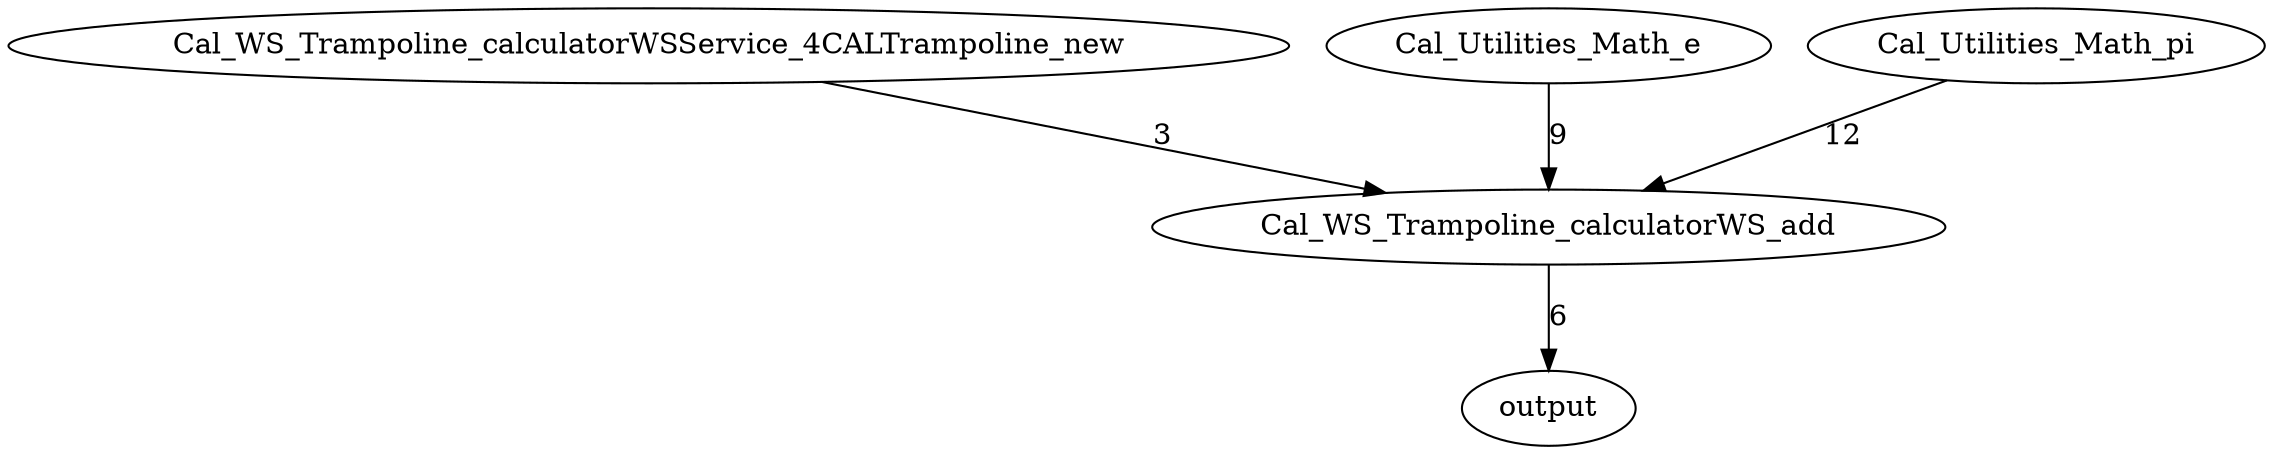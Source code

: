 digraph G {
  Cal_WS_Trampoline_calculatorWSService_4CALTrampoline_new [label = "Cal_WS_Trampoline_calculatorWSService_4CALTrampoline_new"];
  Cal_WS_Trampoline_calculatorWS_add [label = "Cal_WS_Trampoline_calculatorWS_add"];
  Cal_Utilities_Math_e [label = "Cal_Utilities_Math_e"];
  output [label = "output"];
  Cal_Utilities_Math_pi [label = "Cal_Utilities_Math_pi"];
  Cal_WS_Trampoline_calculatorWSService_4CALTrampoline_new -> Cal_WS_Trampoline_calculatorWS_add [label = "3"];
  Cal_WS_Trampoline_calculatorWS_add -> output [label = "6"];
  Cal_Utilities_Math_e -> Cal_WS_Trampoline_calculatorWS_add [label = "9"];
  Cal_Utilities_Math_pi -> Cal_WS_Trampoline_calculatorWS_add [label = "12"];
}
